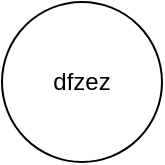 <mxfile version="21.0.6" type="github">
  <diagram name="Page-1" id="tjqfl9tY8KUTNDstbD13">
    <mxGraphModel dx="1360" dy="775" grid="1" gridSize="10" guides="1" tooltips="1" connect="1" arrows="1" fold="1" page="1" pageScale="1" pageWidth="827" pageHeight="1169" math="0" shadow="0">
      <root>
        <mxCell id="0" />
        <mxCell id="1" parent="0" />
        <mxCell id="kpe-MpPld0o5FKYXXxvM-1" value="dfzez" style="ellipse;whiteSpace=wrap;html=1;aspect=fixed;" parent="1" vertex="1">
          <mxGeometry x="334" y="290" width="80" height="80" as="geometry" />
        </mxCell>
      </root>
    </mxGraphModel>
  </diagram>
</mxfile>
